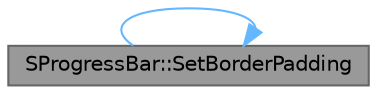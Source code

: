 digraph "SProgressBar::SetBorderPadding"
{
 // INTERACTIVE_SVG=YES
 // LATEX_PDF_SIZE
  bgcolor="transparent";
  edge [fontname=Helvetica,fontsize=10,labelfontname=Helvetica,labelfontsize=10];
  node [fontname=Helvetica,fontsize=10,shape=box,height=0.2,width=0.4];
  rankdir="LR";
  Node1 [id="Node000001",label="SProgressBar::SetBorderPadding",height=0.2,width=0.4,color="gray40", fillcolor="grey60", style="filled", fontcolor="black",tooltip="See attribute BorderPadding."];
  Node1 -> Node1 [id="edge1_Node000001_Node000001",color="steelblue1",style="solid",tooltip=" "];
}
